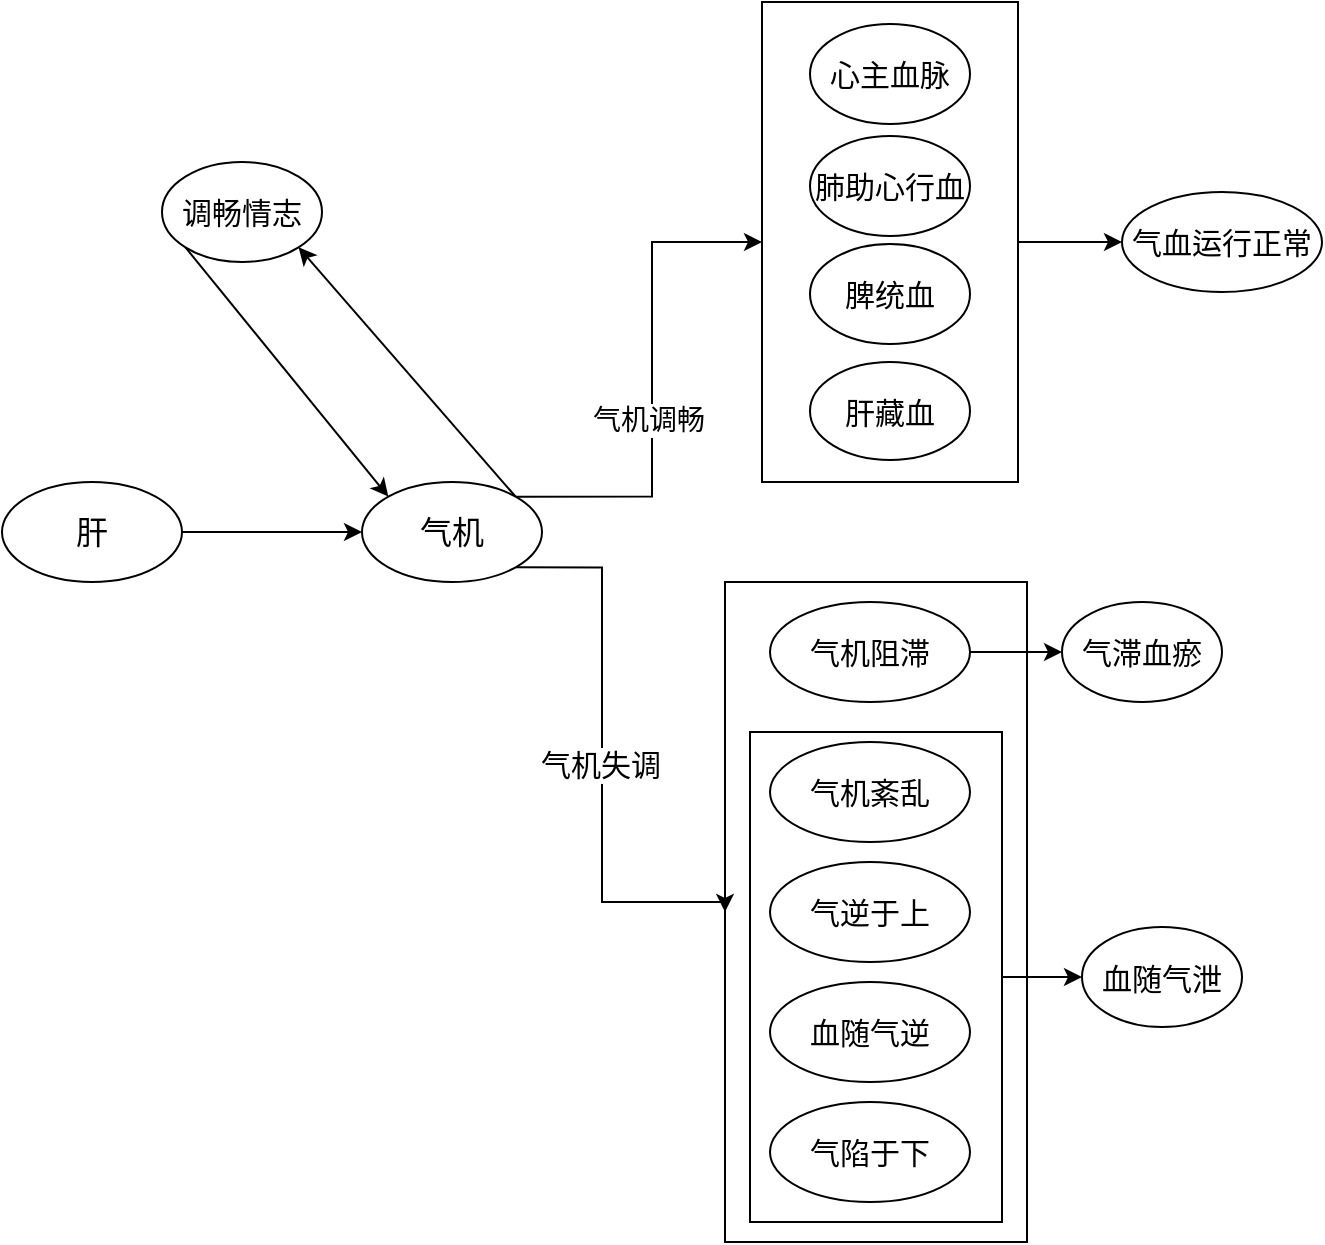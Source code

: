<mxfile version="22.1.16" type="github">
  <diagram name="第 1 页" id="SPCY4sjMRmm0NcjuiNyU">
    <mxGraphModel dx="1050" dy="557" grid="1" gridSize="10" guides="1" tooltips="1" connect="1" arrows="1" fold="1" page="1" pageScale="1" pageWidth="827" pageHeight="1169" math="0" shadow="0">
      <root>
        <mxCell id="0" />
        <mxCell id="1" parent="0" />
        <mxCell id="0-277O36P96OIKh_NpkG-33" value="" style="rounded=0;whiteSpace=wrap;html=1;" vertex="1" parent="1">
          <mxGeometry x="501.5" y="370" width="151" height="330" as="geometry" />
        </mxCell>
        <mxCell id="0-277O36P96OIKh_NpkG-31" style="edgeStyle=orthogonalEdgeStyle;rounded=0;orthogonalLoop=1;jettySize=auto;html=1;exitX=1;exitY=0.5;exitDx=0;exitDy=0;" edge="1" parent="1" source="0-277O36P96OIKh_NpkG-29" target="0-277O36P96OIKh_NpkG-30">
          <mxGeometry relative="1" as="geometry" />
        </mxCell>
        <mxCell id="0-277O36P96OIKh_NpkG-29" value="" style="rounded=0;whiteSpace=wrap;html=1;" vertex="1" parent="1">
          <mxGeometry x="514" y="445" width="126" height="245" as="geometry" />
        </mxCell>
        <mxCell id="0-277O36P96OIKh_NpkG-1" value="调畅情志" style="ellipse;whiteSpace=wrap;html=1;fontSize=15;" vertex="1" parent="1">
          <mxGeometry x="220" y="160" width="80" height="50" as="geometry" />
        </mxCell>
        <mxCell id="0-277O36P96OIKh_NpkG-15" style="edgeStyle=orthogonalEdgeStyle;rounded=0;orthogonalLoop=1;jettySize=auto;html=1;exitX=1;exitY=0;exitDx=0;exitDy=0;entryX=0;entryY=0.5;entryDx=0;entryDy=0;" edge="1" parent="1" source="0-277O36P96OIKh_NpkG-2" target="0-277O36P96OIKh_NpkG-12">
          <mxGeometry relative="1" as="geometry" />
        </mxCell>
        <mxCell id="0-277O36P96OIKh_NpkG-17" value="气机调畅" style="edgeLabel;html=1;align=center;verticalAlign=middle;resizable=0;points=[];fontSize=14;" vertex="1" connectable="0" parent="0-277O36P96OIKh_NpkG-15">
          <mxGeometry x="-0.144" y="2" relative="1" as="geometry">
            <mxPoint as="offset" />
          </mxGeometry>
        </mxCell>
        <mxCell id="0-277O36P96OIKh_NpkG-21" style="edgeStyle=orthogonalEdgeStyle;rounded=0;orthogonalLoop=1;jettySize=auto;html=1;exitX=1;exitY=1;exitDx=0;exitDy=0;entryX=0;entryY=0.5;entryDx=0;entryDy=0;" edge="1" parent="1" source="0-277O36P96OIKh_NpkG-2" target="0-277O36P96OIKh_NpkG-33">
          <mxGeometry relative="1" as="geometry">
            <mxPoint x="480" y="580" as="targetPoint" />
            <Array as="points">
              <mxPoint x="440" y="363" />
              <mxPoint x="440" y="530" />
              <mxPoint x="502" y="530" />
            </Array>
          </mxGeometry>
        </mxCell>
        <mxCell id="0-277O36P96OIKh_NpkG-22" value="气机失调" style="edgeLabel;html=1;align=center;verticalAlign=middle;resizable=0;points=[];fontSize=15;" vertex="1" connectable="0" parent="0-277O36P96OIKh_NpkG-21">
          <mxGeometry x="0.021" y="-1" relative="1" as="geometry">
            <mxPoint as="offset" />
          </mxGeometry>
        </mxCell>
        <mxCell id="0-277O36P96OIKh_NpkG-2" value="气机" style="ellipse;whiteSpace=wrap;html=1;fontSize=16;" vertex="1" parent="1">
          <mxGeometry x="320" y="320" width="90" height="50" as="geometry" />
        </mxCell>
        <mxCell id="0-277O36P96OIKh_NpkG-4" value="肝" style="ellipse;whiteSpace=wrap;html=1;fontSize=16;" vertex="1" parent="1">
          <mxGeometry x="140" y="320" width="90" height="50" as="geometry" />
        </mxCell>
        <mxCell id="0-277O36P96OIKh_NpkG-9" value="" style="endArrow=classic;html=1;rounded=0;entryX=1;entryY=1;entryDx=0;entryDy=0;exitX=1;exitY=0;exitDx=0;exitDy=0;" edge="1" parent="1" source="0-277O36P96OIKh_NpkG-2" target="0-277O36P96OIKh_NpkG-1">
          <mxGeometry width="50" height="50" relative="1" as="geometry">
            <mxPoint x="400" y="240" as="sourcePoint" />
            <mxPoint x="450" y="190" as="targetPoint" />
          </mxGeometry>
        </mxCell>
        <mxCell id="0-277O36P96OIKh_NpkG-11" value="" style="endArrow=classic;html=1;rounded=0;entryX=0;entryY=0;entryDx=0;entryDy=0;exitX=0;exitY=1;exitDx=0;exitDy=0;" edge="1" parent="1" source="0-277O36P96OIKh_NpkG-1" target="0-277O36P96OIKh_NpkG-2">
          <mxGeometry width="50" height="50" relative="1" as="geometry">
            <mxPoint x="380" y="150" as="sourcePoint" />
            <mxPoint x="430" y="100" as="targetPoint" />
          </mxGeometry>
        </mxCell>
        <mxCell id="0-277O36P96OIKh_NpkG-16" value="" style="endArrow=classic;html=1;rounded=0;entryX=0;entryY=0.5;entryDx=0;entryDy=0;exitX=1;exitY=0.5;exitDx=0;exitDy=0;" edge="1" parent="1" source="0-277O36P96OIKh_NpkG-4" target="0-277O36P96OIKh_NpkG-2">
          <mxGeometry width="50" height="50" relative="1" as="geometry">
            <mxPoint x="230" y="325" as="sourcePoint" />
            <mxPoint x="280" y="275" as="targetPoint" />
          </mxGeometry>
        </mxCell>
        <mxCell id="0-277O36P96OIKh_NpkG-19" style="edgeStyle=orthogonalEdgeStyle;rounded=0;orthogonalLoop=1;jettySize=auto;html=1;exitX=1;exitY=0.5;exitDx=0;exitDy=0;entryX=0;entryY=0.5;entryDx=0;entryDy=0;" edge="1" parent="1" source="0-277O36P96OIKh_NpkG-12" target="0-277O36P96OIKh_NpkG-18">
          <mxGeometry relative="1" as="geometry" />
        </mxCell>
        <mxCell id="0-277O36P96OIKh_NpkG-12" value="" style="rounded=0;whiteSpace=wrap;html=1;" vertex="1" parent="1">
          <mxGeometry x="520" y="80" width="128" height="240" as="geometry" />
        </mxCell>
        <mxCell id="0-277O36P96OIKh_NpkG-5" value="心主血脉" style="ellipse;whiteSpace=wrap;html=1;fontSize=15;" vertex="1" parent="1">
          <mxGeometry x="544" y="91" width="80" height="50" as="geometry" />
        </mxCell>
        <mxCell id="0-277O36P96OIKh_NpkG-6" value="肺助心行血" style="ellipse;whiteSpace=wrap;html=1;fontSize=15;" vertex="1" parent="1">
          <mxGeometry x="544" y="147" width="80" height="50" as="geometry" />
        </mxCell>
        <mxCell id="0-277O36P96OIKh_NpkG-7" value="脾统血" style="ellipse;whiteSpace=wrap;html=1;fontSize=15;" vertex="1" parent="1">
          <mxGeometry x="544" y="201" width="80" height="50" as="geometry" />
        </mxCell>
        <mxCell id="0-277O36P96OIKh_NpkG-8" value="肝藏血" style="ellipse;whiteSpace=wrap;html=1;fontSize=15;" vertex="1" parent="1">
          <mxGeometry x="544" y="260" width="80" height="49" as="geometry" />
        </mxCell>
        <mxCell id="0-277O36P96OIKh_NpkG-18" value="气血运行正常" style="ellipse;whiteSpace=wrap;html=1;fontSize=15;" vertex="1" parent="1">
          <mxGeometry x="700" y="175" width="100" height="50" as="geometry" />
        </mxCell>
        <mxCell id="0-277O36P96OIKh_NpkG-24" style="edgeStyle=orthogonalEdgeStyle;rounded=0;orthogonalLoop=1;jettySize=auto;html=1;exitX=1;exitY=0.5;exitDx=0;exitDy=0;entryX=0;entryY=0.5;entryDx=0;entryDy=0;" edge="1" parent="1" source="0-277O36P96OIKh_NpkG-20" target="0-277O36P96OIKh_NpkG-23">
          <mxGeometry relative="1" as="geometry" />
        </mxCell>
        <mxCell id="0-277O36P96OIKh_NpkG-20" value="气机阻滞" style="ellipse;whiteSpace=wrap;html=1;fontSize=15;" vertex="1" parent="1">
          <mxGeometry x="524" y="380" width="100" height="50" as="geometry" />
        </mxCell>
        <mxCell id="0-277O36P96OIKh_NpkG-23" value="气滞血瘀" style="ellipse;whiteSpace=wrap;html=1;fontSize=15;" vertex="1" parent="1">
          <mxGeometry x="670" y="380" width="80" height="50" as="geometry" />
        </mxCell>
        <mxCell id="0-277O36P96OIKh_NpkG-25" value="气机紊乱" style="ellipse;whiteSpace=wrap;html=1;fontSize=15;" vertex="1" parent="1">
          <mxGeometry x="524" y="450" width="100" height="50" as="geometry" />
        </mxCell>
        <mxCell id="0-277O36P96OIKh_NpkG-26" value="气逆于上" style="ellipse;whiteSpace=wrap;html=1;fontSize=15;" vertex="1" parent="1">
          <mxGeometry x="524" y="510" width="100" height="50" as="geometry" />
        </mxCell>
        <mxCell id="0-277O36P96OIKh_NpkG-27" value="血随气逆" style="ellipse;whiteSpace=wrap;html=1;fontSize=15;" vertex="1" parent="1">
          <mxGeometry x="524" y="570" width="100" height="50" as="geometry" />
        </mxCell>
        <mxCell id="0-277O36P96OIKh_NpkG-28" value="气陷于下" style="ellipse;whiteSpace=wrap;html=1;fontSize=15;" vertex="1" parent="1">
          <mxGeometry x="524" y="630" width="100" height="50" as="geometry" />
        </mxCell>
        <mxCell id="0-277O36P96OIKh_NpkG-30" value="血随气泄" style="ellipse;whiteSpace=wrap;html=1;fontSize=15;" vertex="1" parent="1">
          <mxGeometry x="680" y="542.5" width="80" height="50" as="geometry" />
        </mxCell>
      </root>
    </mxGraphModel>
  </diagram>
</mxfile>
